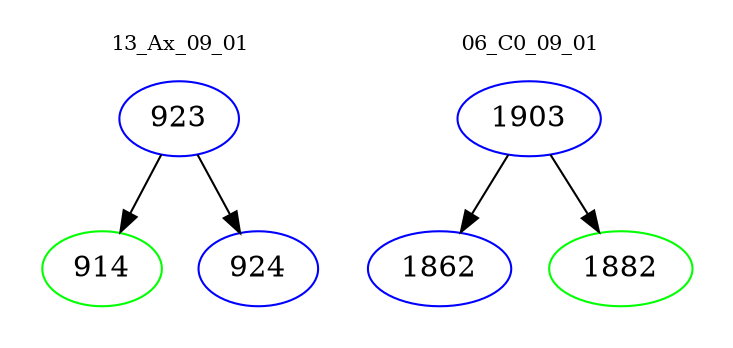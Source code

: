 digraph{
subgraph cluster_0 {
color = white
label = "13_Ax_09_01";
fontsize=10;
T0_923 [label="923", color="blue"]
T0_923 -> T0_914 [color="black"]
T0_914 [label="914", color="green"]
T0_923 -> T0_924 [color="black"]
T0_924 [label="924", color="blue"]
}
subgraph cluster_1 {
color = white
label = "06_C0_09_01";
fontsize=10;
T1_1903 [label="1903", color="blue"]
T1_1903 -> T1_1862 [color="black"]
T1_1862 [label="1862", color="blue"]
T1_1903 -> T1_1882 [color="black"]
T1_1882 [label="1882", color="green"]
}
}
